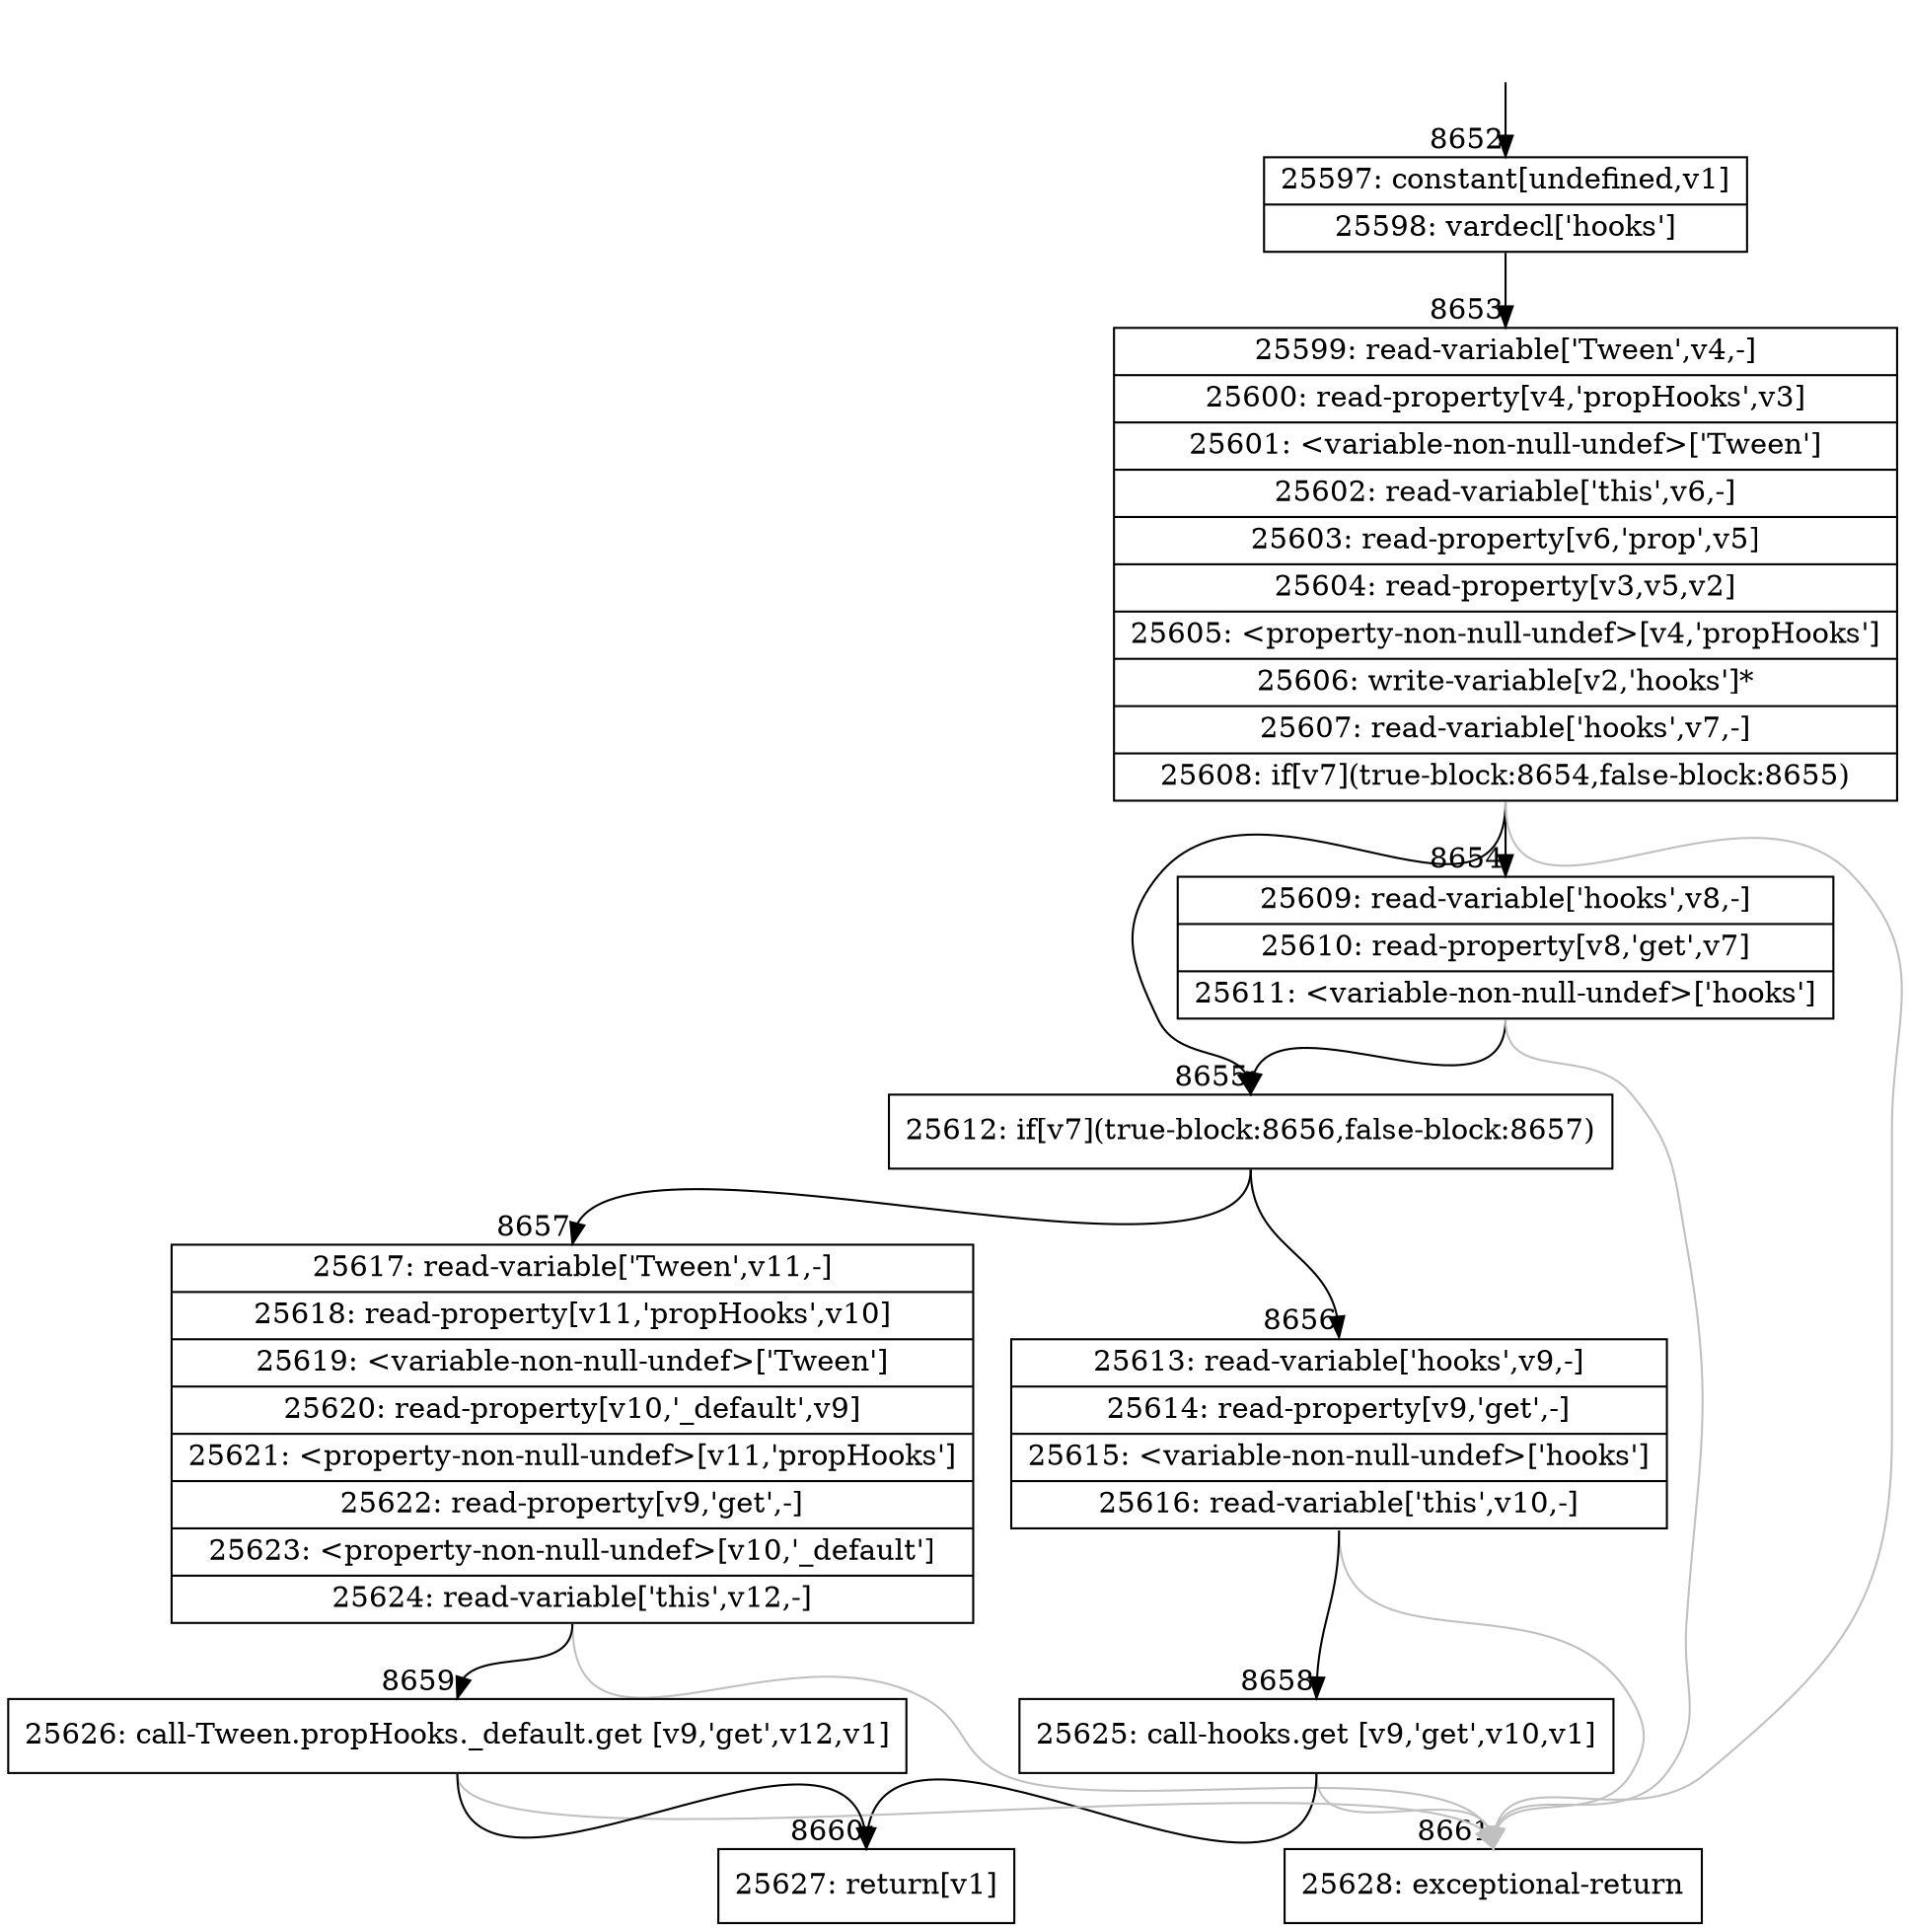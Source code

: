 digraph {
rankdir="TD"
BB_entry535[shape=none,label=""];
BB_entry535 -> BB8652 [tailport=s, headport=n, headlabel="    8652"]
BB8652 [shape=record label="{25597: constant[undefined,v1]|25598: vardecl['hooks']}" ] 
BB8652 -> BB8653 [tailport=s, headport=n, headlabel="      8653"]
BB8653 [shape=record label="{25599: read-variable['Tween',v4,-]|25600: read-property[v4,'propHooks',v3]|25601: \<variable-non-null-undef\>['Tween']|25602: read-variable['this',v6,-]|25603: read-property[v6,'prop',v5]|25604: read-property[v3,v5,v2]|25605: \<property-non-null-undef\>[v4,'propHooks']|25606: write-variable[v2,'hooks']*|25607: read-variable['hooks',v7,-]|25608: if[v7](true-block:8654,false-block:8655)}" ] 
BB8653 -> BB8655 [tailport=s, headport=n, headlabel="      8655"]
BB8653 -> BB8654 [tailport=s, headport=n, headlabel="      8654"]
BB8653 -> BB8661 [tailport=s, headport=n, color=gray, headlabel="      8661"]
BB8654 [shape=record label="{25609: read-variable['hooks',v8,-]|25610: read-property[v8,'get',v7]|25611: \<variable-non-null-undef\>['hooks']}" ] 
BB8654 -> BB8655 [tailport=s, headport=n]
BB8654 -> BB8661 [tailport=s, headport=n, color=gray]
BB8655 [shape=record label="{25612: if[v7](true-block:8656,false-block:8657)}" ] 
BB8655 -> BB8656 [tailport=s, headport=n, headlabel="      8656"]
BB8655 -> BB8657 [tailport=s, headport=n, headlabel="      8657"]
BB8656 [shape=record label="{25613: read-variable['hooks',v9,-]|25614: read-property[v9,'get',-]|25615: \<variable-non-null-undef\>['hooks']|25616: read-variable['this',v10,-]}" ] 
BB8656 -> BB8658 [tailport=s, headport=n, headlabel="      8658"]
BB8656 -> BB8661 [tailport=s, headport=n, color=gray]
BB8657 [shape=record label="{25617: read-variable['Tween',v11,-]|25618: read-property[v11,'propHooks',v10]|25619: \<variable-non-null-undef\>['Tween']|25620: read-property[v10,'_default',v9]|25621: \<property-non-null-undef\>[v11,'propHooks']|25622: read-property[v9,'get',-]|25623: \<property-non-null-undef\>[v10,'_default']|25624: read-variable['this',v12,-]}" ] 
BB8657 -> BB8659 [tailport=s, headport=n, headlabel="      8659"]
BB8657 -> BB8661 [tailport=s, headport=n, color=gray]
BB8658 [shape=record label="{25625: call-hooks.get [v9,'get',v10,v1]}" ] 
BB8658 -> BB8660 [tailport=s, headport=n, headlabel="      8660"]
BB8658 -> BB8661 [tailport=s, headport=n, color=gray]
BB8659 [shape=record label="{25626: call-Tween.propHooks._default.get [v9,'get',v12,v1]}" ] 
BB8659 -> BB8660 [tailport=s, headport=n]
BB8659 -> BB8661 [tailport=s, headport=n, color=gray]
BB8660 [shape=record label="{25627: return[v1]}" ] 
BB8661 [shape=record label="{25628: exceptional-return}" ] 
//#$~ 9025
}
